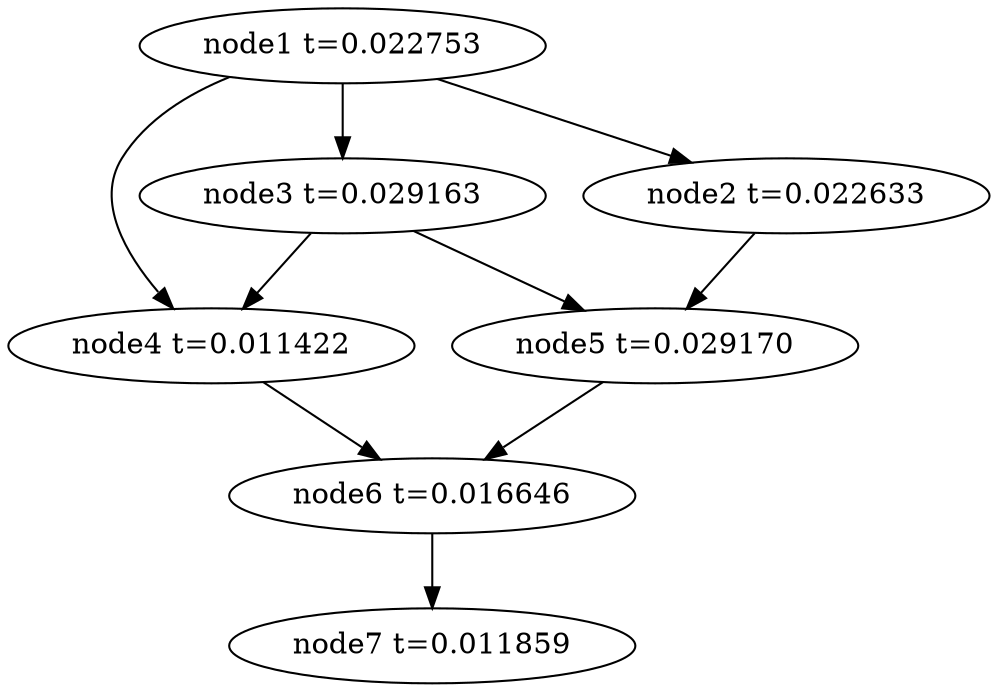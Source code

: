digraph g{
	node7[label="node7 t=0.011859"]
	node6 -> node7
	node6[label="node6 t=0.016646"];
	node5 -> node6
	node5[label="node5 t=0.029170"];
	node4 -> node6
	node4[label="node4 t=0.011422"];
	node3 -> node5
	node3 -> node4
	node3[label="node3 t=0.029163"];
	node2 -> node5
	node2[label="node2 t=0.022633"];
	node1 -> node4
	node1 -> node3
	node1 -> node2
	node1[label="node1 t=0.022753"];
}
